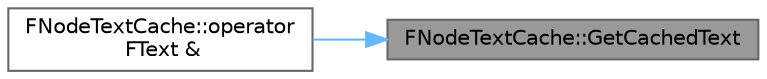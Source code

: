 digraph "FNodeTextCache::GetCachedText"
{
 // INTERACTIVE_SVG=YES
 // LATEX_PDF_SIZE
  bgcolor="transparent";
  edge [fontname=Helvetica,fontsize=10,labelfontname=Helvetica,labelfontsize=10];
  node [fontname=Helvetica,fontsize=10,shape=box,height=0.2,width=0.4];
  rankdir="RL";
  Node1 [id="Node000001",label="FNodeTextCache::GetCachedText",height=0.2,width=0.4,color="gray40", fillcolor="grey60", style="filled", fontcolor="black",tooltip=" "];
  Node1 -> Node2 [id="edge1_Node000001_Node000002",dir="back",color="steelblue1",style="solid",tooltip=" "];
  Node2 [id="Node000002",label="FNodeTextCache::operator\l FText &",height=0.2,width=0.4,color="grey40", fillcolor="white", style="filled",URL="$d2/d69/structFNodeTextCache.html#af9d481183b4a03123a8225f819234363",tooltip=" "];
}

